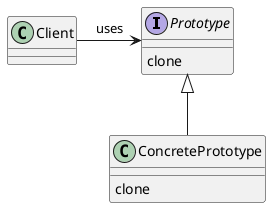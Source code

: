 @startuml
interface Prototype {
  {method} clone
}
class ConcretePrototype {
  {method} clone
}

Client -> Prototype : uses
Prototype <|-- ConcretePrototype
@enduml
